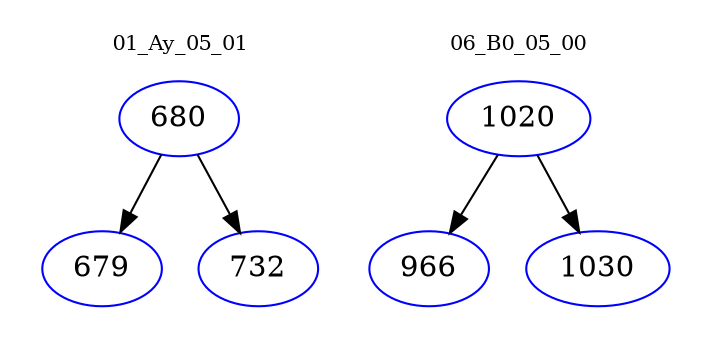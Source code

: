 digraph{
subgraph cluster_0 {
color = white
label = "01_Ay_05_01";
fontsize=10;
T0_680 [label="680", color="blue"]
T0_680 -> T0_679 [color="black"]
T0_679 [label="679", color="blue"]
T0_680 -> T0_732 [color="black"]
T0_732 [label="732", color="blue"]
}
subgraph cluster_1 {
color = white
label = "06_B0_05_00";
fontsize=10;
T1_1020 [label="1020", color="blue"]
T1_1020 -> T1_966 [color="black"]
T1_966 [label="966", color="blue"]
T1_1020 -> T1_1030 [color="black"]
T1_1030 [label="1030", color="blue"]
}
}
